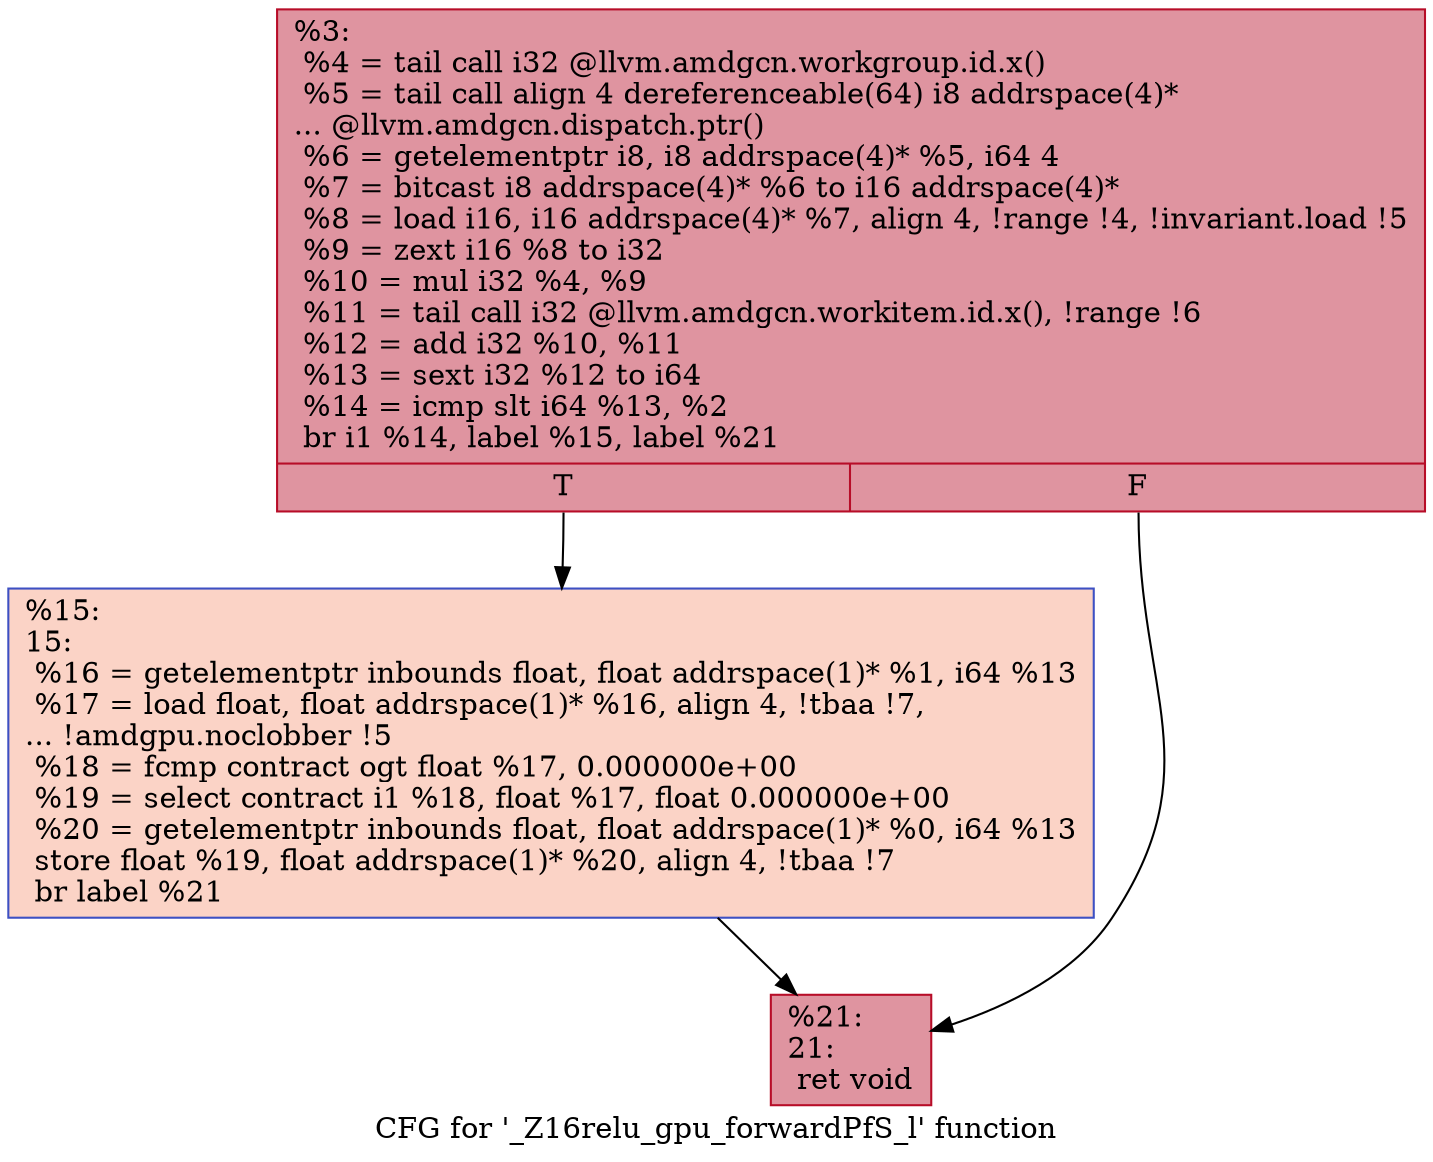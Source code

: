 digraph "CFG for '_Z16relu_gpu_forwardPfS_l' function" {
	label="CFG for '_Z16relu_gpu_forwardPfS_l' function";

	Node0x5020070 [shape=record,color="#b70d28ff", style=filled, fillcolor="#b70d2870",label="{%3:\l  %4 = tail call i32 @llvm.amdgcn.workgroup.id.x()\l  %5 = tail call align 4 dereferenceable(64) i8 addrspace(4)*\l... @llvm.amdgcn.dispatch.ptr()\l  %6 = getelementptr i8, i8 addrspace(4)* %5, i64 4\l  %7 = bitcast i8 addrspace(4)* %6 to i16 addrspace(4)*\l  %8 = load i16, i16 addrspace(4)* %7, align 4, !range !4, !invariant.load !5\l  %9 = zext i16 %8 to i32\l  %10 = mul i32 %4, %9\l  %11 = tail call i32 @llvm.amdgcn.workitem.id.x(), !range !6\l  %12 = add i32 %10, %11\l  %13 = sext i32 %12 to i64\l  %14 = icmp slt i64 %13, %2\l  br i1 %14, label %15, label %21\l|{<s0>T|<s1>F}}"];
	Node0x5020070:s0 -> Node0x5021fe0;
	Node0x5020070:s1 -> Node0x5022070;
	Node0x5021fe0 [shape=record,color="#3d50c3ff", style=filled, fillcolor="#f59c7d70",label="{%15:\l15:                                               \l  %16 = getelementptr inbounds float, float addrspace(1)* %1, i64 %13\l  %17 = load float, float addrspace(1)* %16, align 4, !tbaa !7,\l... !amdgpu.noclobber !5\l  %18 = fcmp contract ogt float %17, 0.000000e+00\l  %19 = select contract i1 %18, float %17, float 0.000000e+00\l  %20 = getelementptr inbounds float, float addrspace(1)* %0, i64 %13\l  store float %19, float addrspace(1)* %20, align 4, !tbaa !7\l  br label %21\l}"];
	Node0x5021fe0 -> Node0x5022070;
	Node0x5022070 [shape=record,color="#b70d28ff", style=filled, fillcolor="#b70d2870",label="{%21:\l21:                                               \l  ret void\l}"];
}
